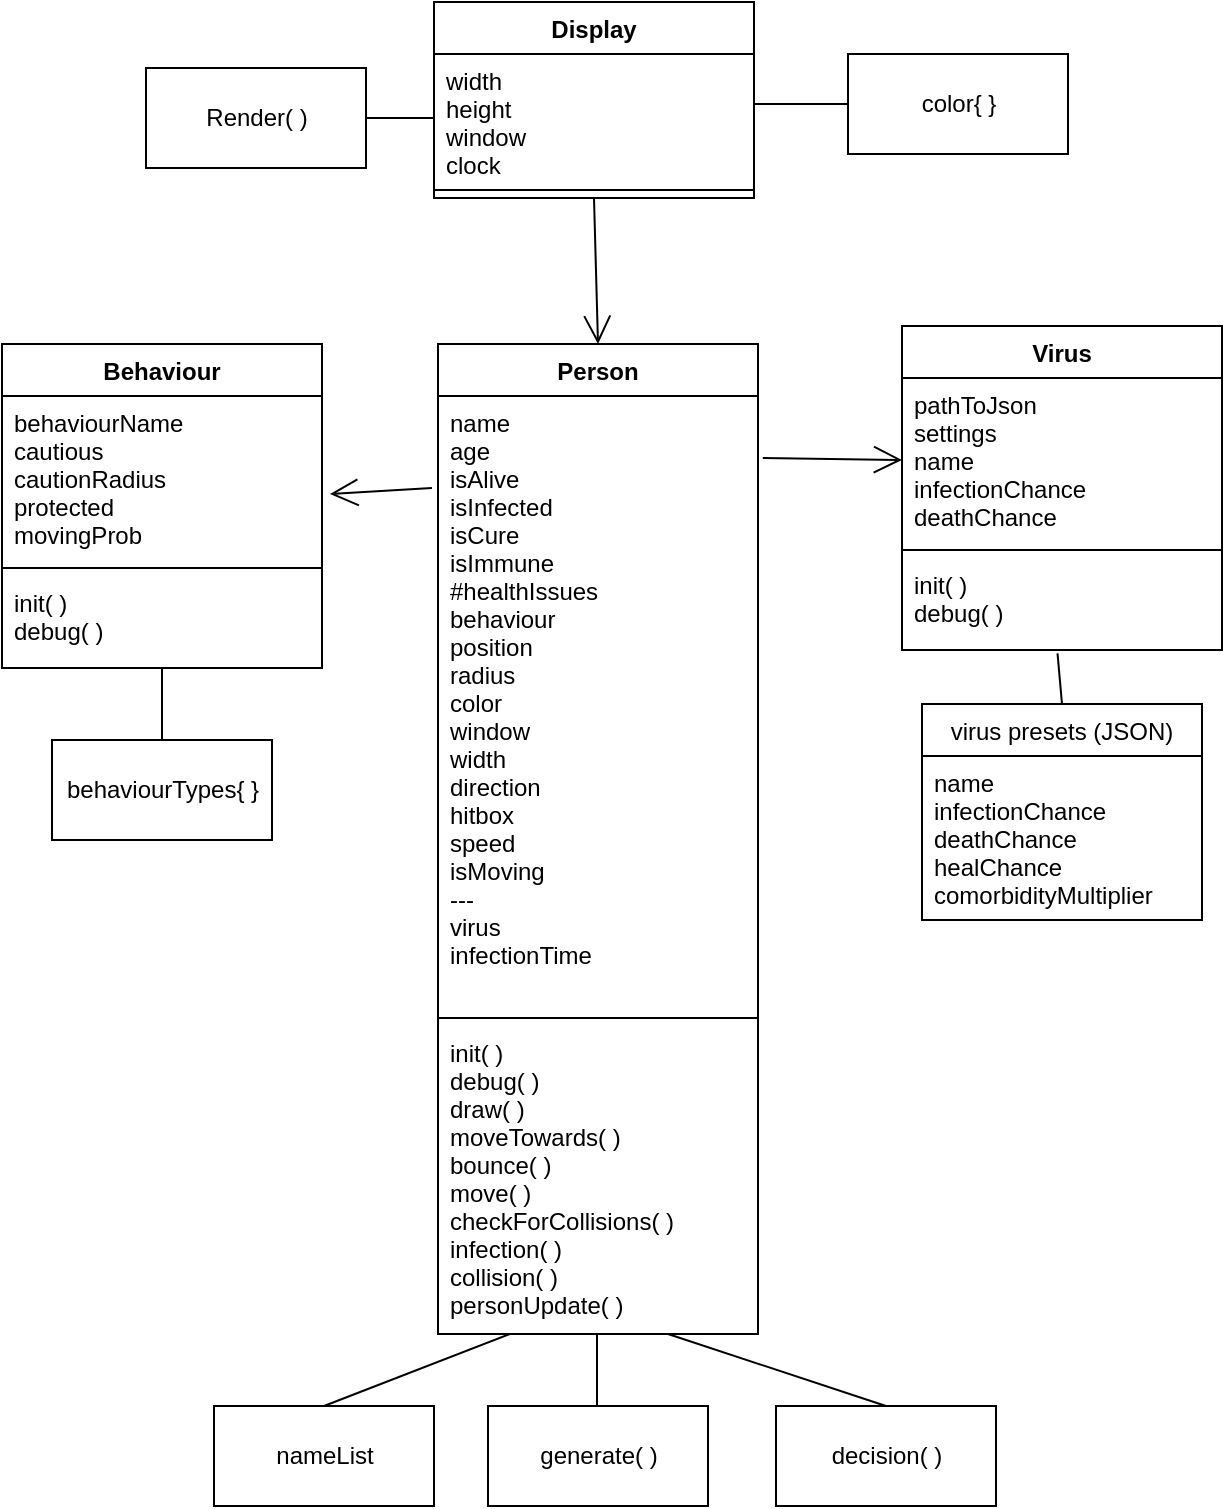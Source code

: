 <mxfile version="13.1.1" type="device"><diagram id="UFBnChaw1NpxkAIIJB_I" name="Page-1"><mxGraphModel dx="1395" dy="762" grid="1" gridSize="9" guides="1" tooltips="1" connect="1" arrows="1" fold="1" page="1" pageScale="1" pageWidth="1600" pageHeight="1200" math="0" shadow="0"><root><mxCell id="0"/><mxCell id="1" parent="0"/><mxCell id="bgnl1qO-uyVQJURZ9ELs-10" value="behaviourTypes{ }" style="html=1;" parent="1" vertex="1"><mxGeometry x="619" y="459" width="110" height="50" as="geometry"/></mxCell><mxCell id="bgnl1qO-uyVQJURZ9ELs-12" value="" style="endArrow=none;html=1;exitX=0.5;exitY=0;exitDx=0;exitDy=0;" parent="1" source="bgnl1qO-uyVQJURZ9ELs-10" edge="1"><mxGeometry width="50" height="50" relative="1" as="geometry"><mxPoint x="954" y="590" as="sourcePoint"/><mxPoint x="674" y="423" as="targetPoint"/></mxGeometry></mxCell><mxCell id="bgnl1qO-uyVQJURZ9ELs-34" value="Display" style="swimlane;fontStyle=1;align=center;verticalAlign=top;childLayout=stackLayout;horizontal=1;startSize=26;horizontalStack=0;resizeParent=1;resizeParentMax=0;resizeLast=0;collapsible=1;marginBottom=0;" parent="1" vertex="1"><mxGeometry x="810" y="90" width="160" height="98" as="geometry"/></mxCell><mxCell id="bgnl1qO-uyVQJURZ9ELs-35" value="width&#10;height&#10;window&#10;clock" style="text;strokeColor=none;fillColor=none;align=left;verticalAlign=top;spacingLeft=4;spacingRight=4;overflow=hidden;rotatable=0;points=[[0,0.5],[1,0.5]];portConstraint=eastwest;" parent="bgnl1qO-uyVQJURZ9ELs-34" vertex="1"><mxGeometry y="26" width="160" height="64" as="geometry"/></mxCell><mxCell id="bgnl1qO-uyVQJURZ9ELs-36" value="" style="line;strokeWidth=1;fillColor=none;align=left;verticalAlign=middle;spacingTop=-1;spacingLeft=3;spacingRight=3;rotatable=0;labelPosition=right;points=[];portConstraint=eastwest;" parent="bgnl1qO-uyVQJURZ9ELs-34" vertex="1"><mxGeometry y="90" width="160" height="8" as="geometry"/></mxCell><mxCell id="bgnl1qO-uyVQJURZ9ELs-18" value="generate( )" style="html=1;" parent="1" vertex="1"><mxGeometry x="837" y="792" width="110" height="50" as="geometry"/></mxCell><mxCell id="bgnl1qO-uyVQJURZ9ELs-19" value="" style="endArrow=none;html=1;exitX=0.5;exitY=0;exitDx=0;exitDy=0;" parent="1" edge="1"><mxGeometry width="50" height="50" relative="1" as="geometry"><mxPoint x="891.5" y="792" as="sourcePoint"/><mxPoint x="891.5" y="756" as="targetPoint"/></mxGeometry></mxCell><mxCell id="bgnl1qO-uyVQJURZ9ELs-29" value="" style="endArrow=none;html=1;exitX=0.5;exitY=0;exitDx=0;exitDy=0;entryX=0.486;entryY=1.036;entryDx=0;entryDy=0;entryPerimeter=0;" parent="1" edge="1" target="bgnl1qO-uyVQJURZ9ELs-27" source="bgnl1qO-uyVQJURZ9ELs-30"><mxGeometry width="50" height="50" relative="1" as="geometry"><mxPoint x="1141.5" y="603" as="sourcePoint"/><mxPoint x="1141.5" y="567" as="targetPoint"/></mxGeometry></mxCell><mxCell id="bgnl1qO-uyVQJURZ9ELs-38" value="Render( )" style="html=1;" parent="1" vertex="1"><mxGeometry x="666" y="123" width="110" height="50" as="geometry"/></mxCell><mxCell id="bgnl1qO-uyVQJURZ9ELs-39" value="" style="endArrow=none;html=1;exitX=1;exitY=0.5;exitDx=0;exitDy=0;entryX=0;entryY=0.5;entryDx=0;entryDy=0;" parent="1" source="bgnl1qO-uyVQJURZ9ELs-38" target="bgnl1qO-uyVQJURZ9ELs-35" edge="1"><mxGeometry width="50" height="50" relative="1" as="geometry"><mxPoint x="889.5" y="224" as="sourcePoint"/><mxPoint x="810" y="153" as="targetPoint"/></mxGeometry></mxCell><mxCell id="bgnl1qO-uyVQJURZ9ELs-40" value="color{ }" style="html=1;" parent="1" vertex="1"><mxGeometry x="1017" y="116" width="110" height="50" as="geometry"/></mxCell><mxCell id="bgnl1qO-uyVQJURZ9ELs-41" value="" style="endArrow=none;html=1;exitX=0;exitY=0.5;exitDx=0;exitDy=0;entryX=1;entryY=0.391;entryDx=0;entryDy=0;entryPerimeter=0;" parent="1" source="bgnl1qO-uyVQJURZ9ELs-40" target="bgnl1qO-uyVQJURZ9ELs-35" edge="1"><mxGeometry width="50" height="50" relative="1" as="geometry"><mxPoint x="1080.5" y="117" as="sourcePoint"/><mxPoint x="1080.5" y="81" as="targetPoint"/></mxGeometry></mxCell><mxCell id="bgnl1qO-uyVQJURZ9ELs-42" value="" style="endArrow=open;endFill=1;endSize=12;html=1;exitX=-0.019;exitY=0.15;exitDx=0;exitDy=0;exitPerimeter=0;entryX=1.025;entryY=0.598;entryDx=0;entryDy=0;entryPerimeter=0;" parent="1" source="bgnl1qO-uyVQJURZ9ELs-15" target="bgnl1qO-uyVQJURZ9ELs-6" edge="1"><mxGeometry width="160" relative="1" as="geometry"><mxPoint x="666" y="585" as="sourcePoint"/><mxPoint x="765" y="333" as="targetPoint"/></mxGeometry></mxCell><mxCell id="bgnl1qO-uyVQJURZ9ELs-44" value="" style="endArrow=open;endFill=1;endSize=12;html=1;exitX=1.015;exitY=0.101;exitDx=0;exitDy=0;exitPerimeter=0;entryX=0;entryY=0.5;entryDx=0;entryDy=0;" parent="1" source="bgnl1qO-uyVQJURZ9ELs-15" target="bgnl1qO-uyVQJURZ9ELs-25" edge="1"><mxGeometry width="160" relative="1" as="geometry"><mxPoint x="1080" y="567" as="sourcePoint"/><mxPoint x="1240" y="567" as="targetPoint"/></mxGeometry></mxCell><mxCell id="bgnl1qO-uyVQJURZ9ELs-5" value="Behaviour" style="swimlane;fontStyle=1;align=center;verticalAlign=top;childLayout=stackLayout;horizontal=1;startSize=26;horizontalStack=0;resizeParent=1;resizeParentMax=0;resizeLast=0;collapsible=1;marginBottom=0;" parent="1" vertex="1"><mxGeometry x="594" y="261" width="160" height="162" as="geometry"/></mxCell><mxCell id="bgnl1qO-uyVQJURZ9ELs-6" value="behaviourName&#10;cautious&#10;cautionRadius&#10;protected&#10;movingProb&#10;" style="text;strokeColor=none;fillColor=none;align=left;verticalAlign=top;spacingLeft=4;spacingRight=4;overflow=hidden;rotatable=0;points=[[0,0.5],[1,0.5]];portConstraint=eastwest;" parent="bgnl1qO-uyVQJURZ9ELs-5" vertex="1"><mxGeometry y="26" width="160" height="82" as="geometry"/></mxCell><mxCell id="bgnl1qO-uyVQJURZ9ELs-7" value="" style="line;strokeWidth=1;fillColor=none;align=left;verticalAlign=middle;spacingTop=-1;spacingLeft=3;spacingRight=3;rotatable=0;labelPosition=right;points=[];portConstraint=eastwest;" parent="bgnl1qO-uyVQJURZ9ELs-5" vertex="1"><mxGeometry y="108" width="160" height="8" as="geometry"/></mxCell><mxCell id="bgnl1qO-uyVQJURZ9ELs-8" value="init( )&#10;debug( )" style="text;strokeColor=none;fillColor=none;align=left;verticalAlign=top;spacingLeft=4;spacingRight=4;overflow=hidden;rotatable=0;points=[[0,0.5],[1,0.5]];portConstraint=eastwest;" parent="bgnl1qO-uyVQJURZ9ELs-5" vertex="1"><mxGeometry y="116" width="160" height="46" as="geometry"/></mxCell><mxCell id="bgnl1qO-uyVQJURZ9ELs-14" value="Person" style="swimlane;fontStyle=1;align=center;verticalAlign=top;childLayout=stackLayout;horizontal=1;startSize=26;horizontalStack=0;resizeParent=1;resizeParentMax=0;resizeLast=0;collapsible=1;marginBottom=0;" parent="1" vertex="1"><mxGeometry x="812" y="261" width="160" height="495" as="geometry"/></mxCell><mxCell id="bgnl1qO-uyVQJURZ9ELs-15" value="name&#10;age&#10;isAlive&#10;isInfected&#10;isCure&#10;isImmune&#10;#healthIssues&#10;behaviour&#10;position&#10;radius&#10;color&#10;window&#10;width&#10;direction&#10;hitbox&#10;speed&#10;isMoving&#10;---&#10;virus&#10;infectionTime&#10;" style="text;strokeColor=none;fillColor=none;align=left;verticalAlign=top;spacingLeft=4;spacingRight=4;overflow=hidden;rotatable=0;points=[[0,0.5],[1,0.5]];portConstraint=eastwest;" parent="bgnl1qO-uyVQJURZ9ELs-14" vertex="1"><mxGeometry y="26" width="160" height="307" as="geometry"/></mxCell><mxCell id="bgnl1qO-uyVQJURZ9ELs-16" value="" style="line;strokeWidth=1;fillColor=none;align=left;verticalAlign=middle;spacingTop=-1;spacingLeft=3;spacingRight=3;rotatable=0;labelPosition=right;points=[];portConstraint=eastwest;" parent="bgnl1qO-uyVQJURZ9ELs-14" vertex="1"><mxGeometry y="333" width="160" height="8" as="geometry"/></mxCell><mxCell id="bgnl1qO-uyVQJURZ9ELs-17" value="init( )&#10;debug( )&#10;draw( )&#10;moveTowards( )&#10;bounce( )&#10;move( )&#10;checkForCollisions( )&#10;infection( )&#10;collision( )&#10;personUpdate( )" style="text;strokeColor=none;fillColor=none;align=left;verticalAlign=top;spacingLeft=4;spacingRight=4;overflow=hidden;rotatable=0;points=[[0,0.5],[1,0.5]];portConstraint=eastwest;" parent="bgnl1qO-uyVQJURZ9ELs-14" vertex="1"><mxGeometry y="341" width="160" height="154" as="geometry"/></mxCell><mxCell id="bgnl1qO-uyVQJURZ9ELs-45" value="" style="endArrow=open;endFill=1;endSize=12;html=1;exitX=0.5;exitY=1;exitDx=0;exitDy=0;entryX=0.5;entryY=0;entryDx=0;entryDy=0;" parent="1" source="bgnl1qO-uyVQJURZ9ELs-34" target="bgnl1qO-uyVQJURZ9ELs-14" edge="1"><mxGeometry width="160" relative="1" as="geometry"><mxPoint x="846" y="153" as="sourcePoint"/><mxPoint x="1006" y="153" as="targetPoint"/></mxGeometry></mxCell><mxCell id="bgnl1qO-uyVQJURZ9ELs-46" value="nameList" style="html=1;" parent="1" vertex="1"><mxGeometry x="700" y="792" width="110" height="50" as="geometry"/></mxCell><mxCell id="bgnl1qO-uyVQJURZ9ELs-47" value="" style="endArrow=none;html=1;exitX=0.5;exitY=0;exitDx=0;exitDy=0;" parent="1" source="bgnl1qO-uyVQJURZ9ELs-46" edge="1"><mxGeometry width="50" height="50" relative="1" as="geometry"><mxPoint x="698.41" y="783.0" as="sourcePoint"/><mxPoint x="848" y="756" as="targetPoint"/></mxGeometry></mxCell><mxCell id="bgnl1qO-uyVQJURZ9ELs-48" value="decision( )" style="html=1;" parent="1" vertex="1"><mxGeometry x="981" y="792" width="110" height="50" as="geometry"/></mxCell><mxCell id="bgnl1qO-uyVQJURZ9ELs-49" value="" style="endArrow=none;html=1;exitX=0.5;exitY=0;exitDx=0;exitDy=0;" parent="1" source="bgnl1qO-uyVQJURZ9ELs-48" edge="1"><mxGeometry width="50" height="50" relative="1" as="geometry"><mxPoint x="1053.5" y="801.0" as="sourcePoint"/><mxPoint x="927" y="756" as="targetPoint"/></mxGeometry></mxCell><mxCell id="bgnl1qO-uyVQJURZ9ELs-24" value="Virus" style="swimlane;fontStyle=1;align=center;verticalAlign=top;childLayout=stackLayout;horizontal=1;startSize=26;horizontalStack=0;resizeParent=1;resizeParentMax=0;resizeLast=0;collapsible=1;marginBottom=0;" parent="1" vertex="1"><mxGeometry x="1044" y="252" width="160" height="162" as="geometry"/></mxCell><mxCell id="bgnl1qO-uyVQJURZ9ELs-25" value="pathToJson&#10;settings&#10;name&#10;infectionChance&#10;deathChance&#10;" style="text;strokeColor=none;fillColor=none;align=left;verticalAlign=top;spacingLeft=4;spacingRight=4;overflow=hidden;rotatable=0;points=[[0,0.5],[1,0.5]];portConstraint=eastwest;" parent="bgnl1qO-uyVQJURZ9ELs-24" vertex="1"><mxGeometry y="26" width="160" height="82" as="geometry"/></mxCell><mxCell id="bgnl1qO-uyVQJURZ9ELs-26" value="" style="line;strokeWidth=1;fillColor=none;align=left;verticalAlign=middle;spacingTop=-1;spacingLeft=3;spacingRight=3;rotatable=0;labelPosition=right;points=[];portConstraint=eastwest;" parent="bgnl1qO-uyVQJURZ9ELs-24" vertex="1"><mxGeometry y="108" width="160" height="8" as="geometry"/></mxCell><mxCell id="bgnl1qO-uyVQJURZ9ELs-27" value="init( )&#10;debug( )" style="text;strokeColor=none;fillColor=none;align=left;verticalAlign=top;spacingLeft=4;spacingRight=4;overflow=hidden;rotatable=0;points=[[0,0.5],[1,0.5]];portConstraint=eastwest;" parent="bgnl1qO-uyVQJURZ9ELs-24" vertex="1"><mxGeometry y="116" width="160" height="46" as="geometry"/></mxCell><mxCell id="bgnl1qO-uyVQJURZ9ELs-30" value="virus presets (JSON)" style="swimlane;fontStyle=0;childLayout=stackLayout;horizontal=1;startSize=26;fillColor=none;horizontalStack=0;resizeParent=1;resizeParentMax=0;resizeLast=0;collapsible=1;marginBottom=0;" parent="1" vertex="1"><mxGeometry x="1054" y="441" width="140" height="108" as="geometry"/></mxCell><mxCell id="bgnl1qO-uyVQJURZ9ELs-31" value="name&#10;infectionChance&#10;deathChance&#10;healChance&#10;comorbidityMultiplier" style="text;strokeColor=none;fillColor=none;align=left;verticalAlign=top;spacingLeft=4;spacingRight=4;overflow=hidden;rotatable=0;points=[[0,0.5],[1,0.5]];portConstraint=eastwest;" parent="bgnl1qO-uyVQJURZ9ELs-30" vertex="1"><mxGeometry y="26" width="140" height="82" as="geometry"/></mxCell></root></mxGraphModel></diagram></mxfile>